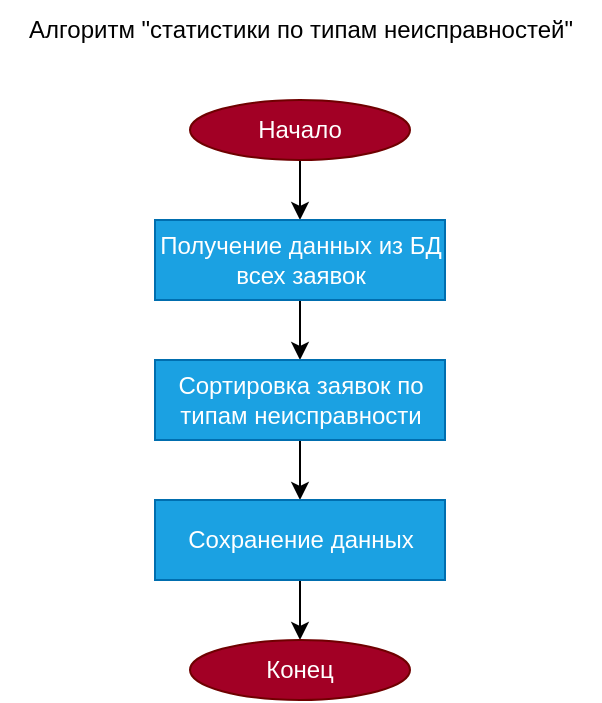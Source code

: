 <mxfile version="24.4.6" type="device">
  <diagram id="C5RBs43oDa-KdzZeNtuy" name="Page-1">
    <mxGraphModel dx="401" dy="876" grid="1" gridSize="10" guides="1" tooltips="1" connect="1" arrows="1" fold="1" page="1" pageScale="1" pageWidth="827" pageHeight="1169" math="0" shadow="0">
      <root>
        <mxCell id="WIyWlLk6GJQsqaUBKTNV-0" />
        <mxCell id="WIyWlLk6GJQsqaUBKTNV-1" parent="WIyWlLk6GJQsqaUBKTNV-0" />
        <mxCell id="saAbReULlgdan71qu-na-15" value="Алгоритм &quot;статистики по типам неисправностей&quot;" style="text;html=1;align=center;verticalAlign=middle;resizable=0;points=[];autosize=1;strokeColor=none;fillColor=none;" parent="WIyWlLk6GJQsqaUBKTNV-1" vertex="1">
          <mxGeometry x="65" y="30" width="300" height="30" as="geometry" />
        </mxCell>
        <mxCell id="fkbHzQ_ai6f3wUw9fQUz-3" value="" style="edgeStyle=orthogonalEdgeStyle;rounded=0;orthogonalLoop=1;jettySize=auto;html=1;" edge="1" parent="WIyWlLk6GJQsqaUBKTNV-1" source="fkbHzQ_ai6f3wUw9fQUz-0" target="fkbHzQ_ai6f3wUw9fQUz-2">
          <mxGeometry relative="1" as="geometry" />
        </mxCell>
        <mxCell id="fkbHzQ_ai6f3wUw9fQUz-0" value="Начало" style="ellipse;whiteSpace=wrap;html=1;fillColor=#a20025;fontColor=#ffffff;strokeColor=#6F0000;" vertex="1" parent="WIyWlLk6GJQsqaUBKTNV-1">
          <mxGeometry x="160" y="80" width="110" height="30" as="geometry" />
        </mxCell>
        <mxCell id="fkbHzQ_ai6f3wUw9fQUz-12" value="" style="edgeStyle=orthogonalEdgeStyle;rounded=0;orthogonalLoop=1;jettySize=auto;html=1;" edge="1" parent="WIyWlLk6GJQsqaUBKTNV-1" source="fkbHzQ_ai6f3wUw9fQUz-2" target="fkbHzQ_ai6f3wUw9fQUz-11">
          <mxGeometry relative="1" as="geometry" />
        </mxCell>
        <mxCell id="fkbHzQ_ai6f3wUw9fQUz-2" value="Получение данных из БД всех заявок" style="rounded=0;whiteSpace=wrap;html=1;fillColor=#1ba1e2;fontColor=#ffffff;strokeColor=#006EAF;" vertex="1" parent="WIyWlLk6GJQsqaUBKTNV-1">
          <mxGeometry x="142.5" y="140" width="145" height="40" as="geometry" />
        </mxCell>
        <mxCell id="fkbHzQ_ai6f3wUw9fQUz-14" value="" style="edgeStyle=orthogonalEdgeStyle;rounded=0;orthogonalLoop=1;jettySize=auto;html=1;" edge="1" parent="WIyWlLk6GJQsqaUBKTNV-1" source="fkbHzQ_ai6f3wUw9fQUz-11" target="fkbHzQ_ai6f3wUw9fQUz-13">
          <mxGeometry relative="1" as="geometry" />
        </mxCell>
        <mxCell id="fkbHzQ_ai6f3wUw9fQUz-11" value="Сортировка заявок по типам неисправности" style="rounded=0;whiteSpace=wrap;html=1;fillColor=#1ba1e2;fontColor=#ffffff;strokeColor=#006EAF;" vertex="1" parent="WIyWlLk6GJQsqaUBKTNV-1">
          <mxGeometry x="142.5" y="210" width="145" height="40" as="geometry" />
        </mxCell>
        <mxCell id="fkbHzQ_ai6f3wUw9fQUz-16" value="" style="edgeStyle=orthogonalEdgeStyle;rounded=0;orthogonalLoop=1;jettySize=auto;html=1;" edge="1" parent="WIyWlLk6GJQsqaUBKTNV-1" source="fkbHzQ_ai6f3wUw9fQUz-13" target="fkbHzQ_ai6f3wUw9fQUz-15">
          <mxGeometry relative="1" as="geometry" />
        </mxCell>
        <mxCell id="fkbHzQ_ai6f3wUw9fQUz-13" value="Сохранение данных" style="rounded=0;whiteSpace=wrap;html=1;fillColor=#1ba1e2;fontColor=#ffffff;strokeColor=#006EAF;" vertex="1" parent="WIyWlLk6GJQsqaUBKTNV-1">
          <mxGeometry x="142.5" y="280" width="145" height="40" as="geometry" />
        </mxCell>
        <mxCell id="fkbHzQ_ai6f3wUw9fQUz-15" value="Конец" style="ellipse;whiteSpace=wrap;html=1;fillColor=#a20025;fontColor=#ffffff;strokeColor=#6F0000;" vertex="1" parent="WIyWlLk6GJQsqaUBKTNV-1">
          <mxGeometry x="160" y="350" width="110" height="30" as="geometry" />
        </mxCell>
      </root>
    </mxGraphModel>
  </diagram>
</mxfile>
